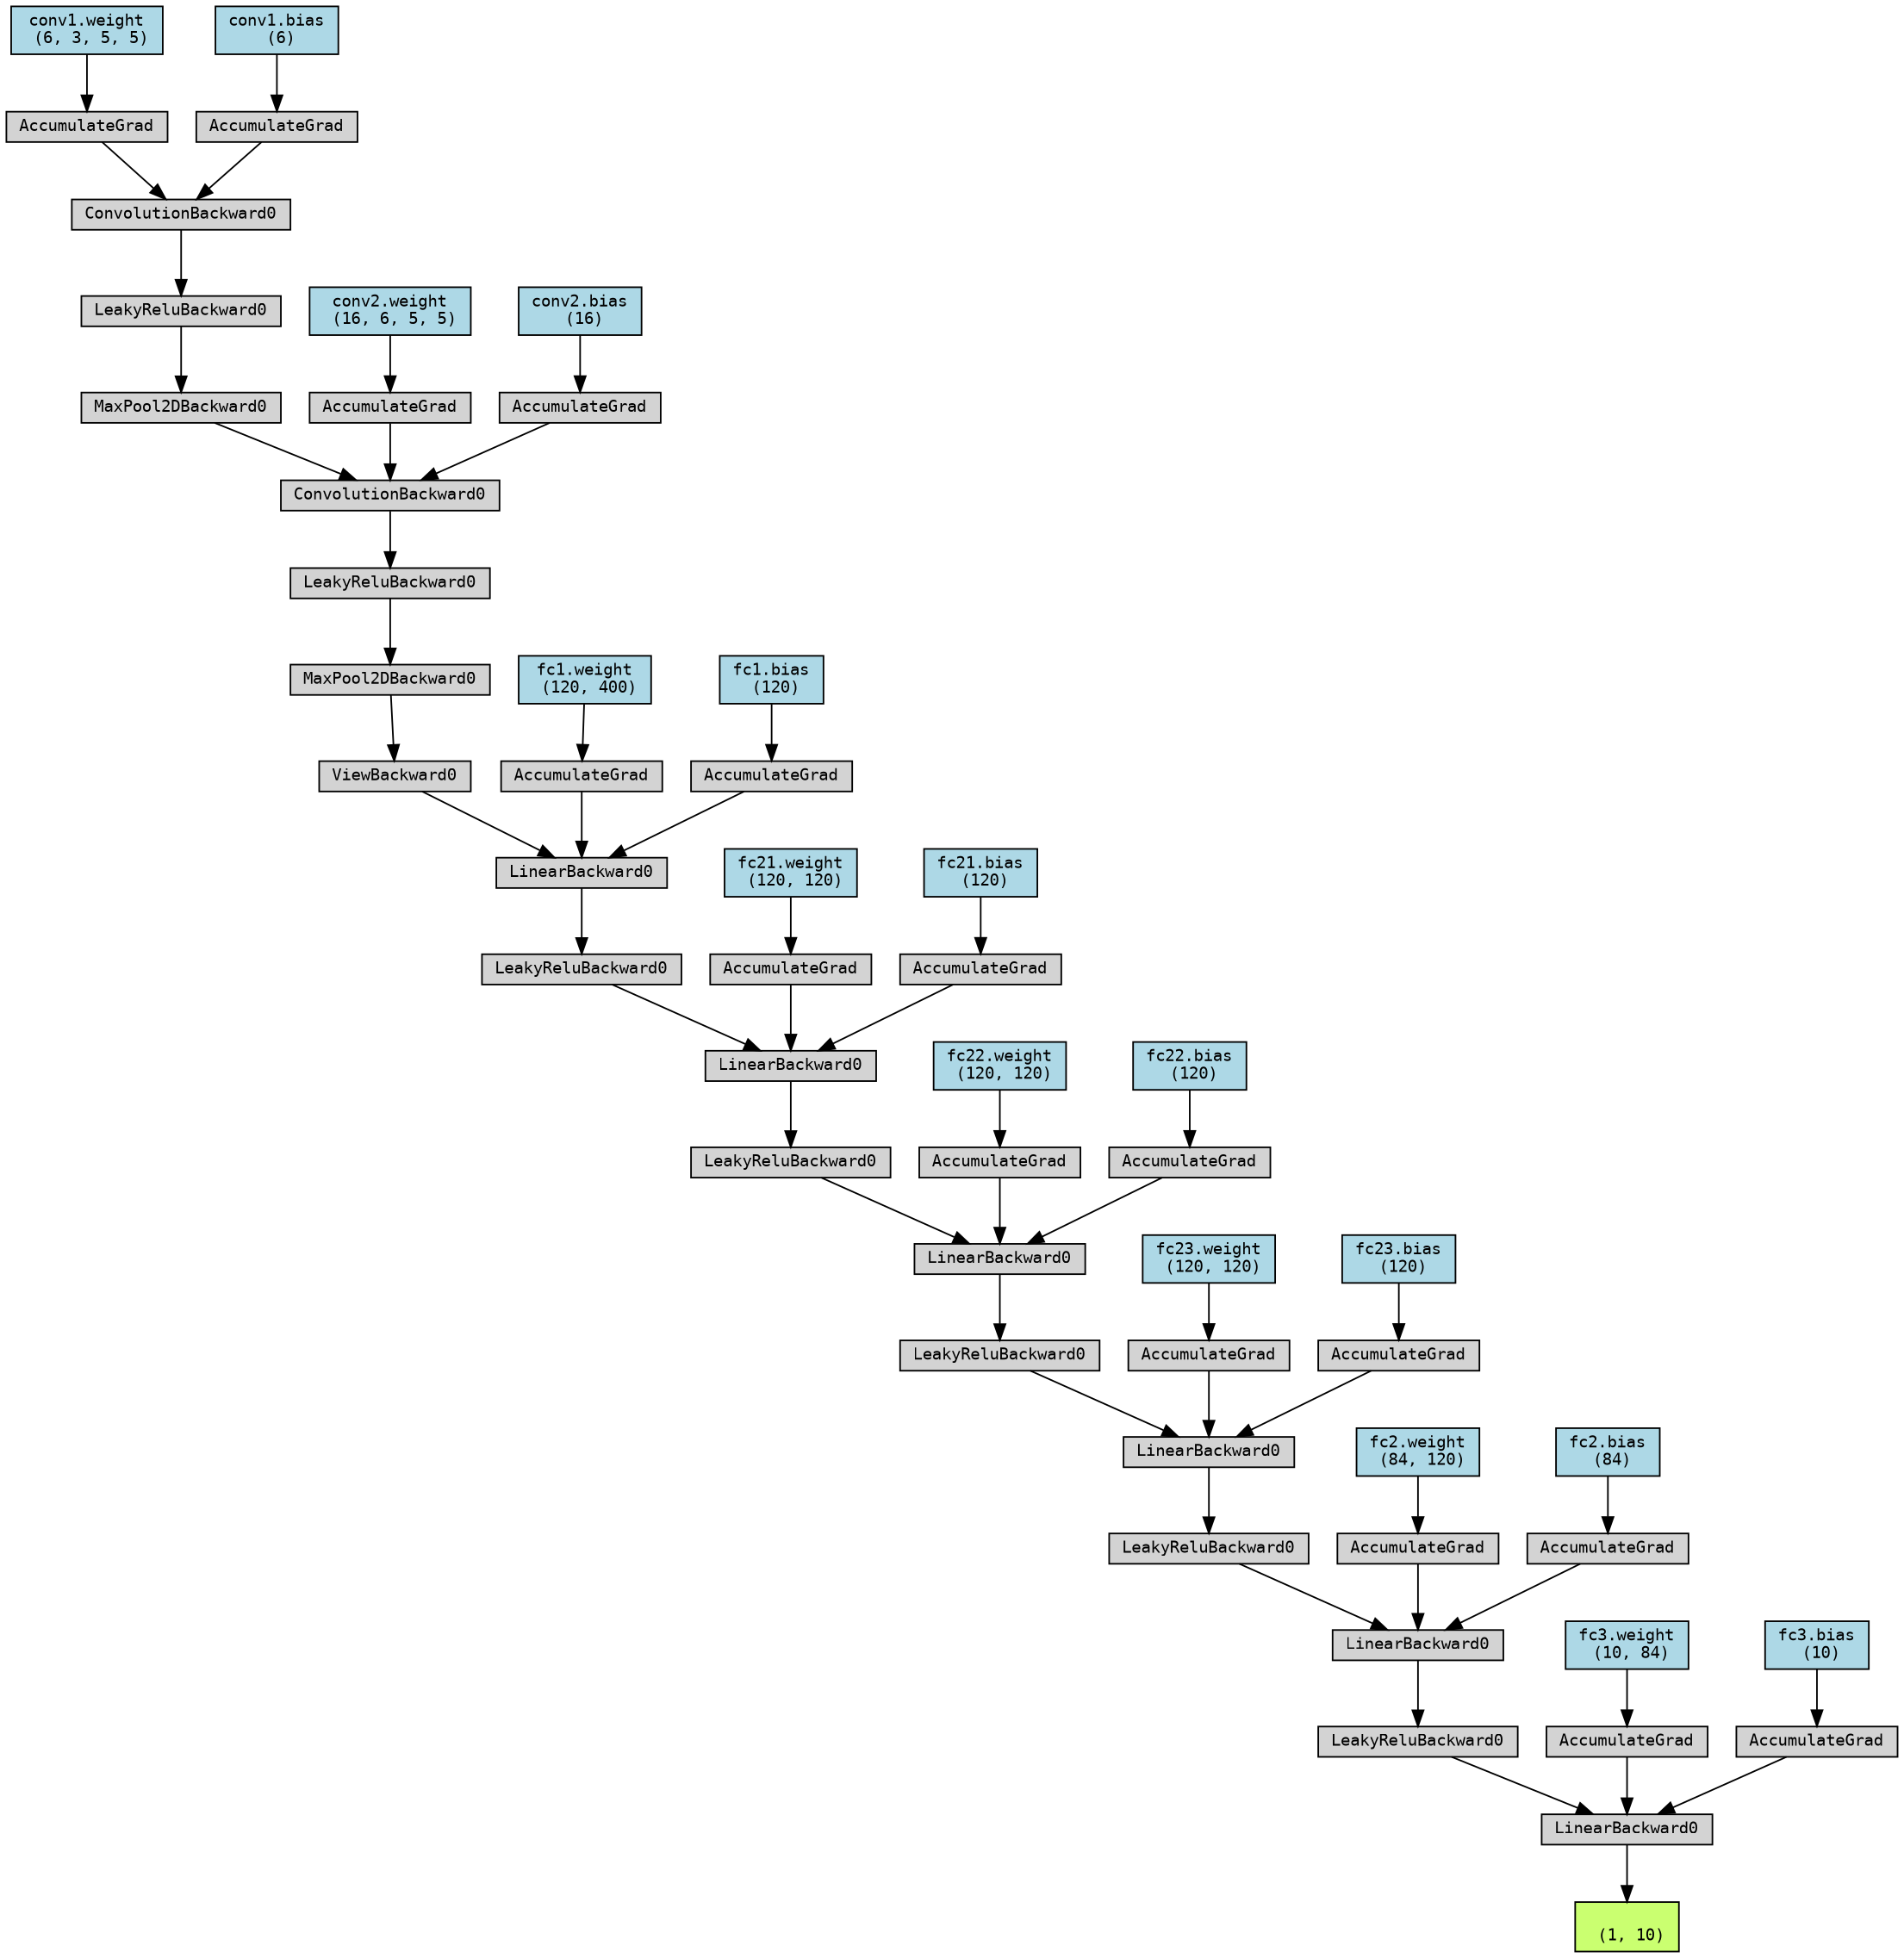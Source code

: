 digraph {
	graph [size="15.149999999999999,15.149999999999999"]
	node [align=left fontname=monospace fontsize=10 height=0.2 ranksep=0.1 shape=box style=filled]
	7682933760 [label="
 (1, 10)" fillcolor=darkolivegreen1]
	7692171584 [label=LinearBackward0]
	7692157952 -> 7692171584
	7692157952 [label=LeakyReluBackward0]
	7692158192 -> 7692157952
	7692158192 [label=LinearBackward0]
	7692158720 -> 7692158192
	7692158720 [label=LeakyReluBackward0]
	7692158528 -> 7692158720
	7692158528 [label=LinearBackward0]
	7692158144 -> 7692158528
	7692158144 [label=LeakyReluBackward0]
	7692159296 -> 7692158144
	7692159296 [label=LinearBackward0]
	7692159104 -> 7692159296
	7692159104 [label=LeakyReluBackward0]
	7692157568 -> 7692159104
	7692157568 [label=LinearBackward0]
	7692157760 -> 7692157568
	7692157760 [label=LeakyReluBackward0]
	7692159776 -> 7692157760
	7692159776 [label=LinearBackward0]
	7692159968 -> 7692159776
	7692159968 [label=ViewBackward0]
	7692159248 -> 7692159968
	7692159248 [label=MaxPool2DBackward0]
	7692162464 -> 7692159248
	7692162464 [label=LeakyReluBackward0]
	7692162656 -> 7692162464
	7692162656 [label=ConvolutionBackward0]
	7692162368 -> 7692162656
	7692162368 [label=MaxPool2DBackward0]
	7692164048 -> 7692162368
	7692164048 [label=LeakyReluBackward0]
	7692164240 -> 7692164048
	7692164240 [label=ConvolutionBackward0]
	7692163952 -> 7692164240
	6590289200 [label="conv1.weight
 (6, 3, 5, 5)" fillcolor=lightblue]
	6590289200 -> 7692163952
	7692163952 [label=AccumulateGrad]
	7692164000 -> 7692164240
	6588999744 [label="conv1.bias
 (6)" fillcolor=lightblue]
	6588999744 -> 7692164000
	7692164000 [label=AccumulateGrad]
	7692162416 -> 7692162656
	6588999344 [label="conv2.weight
 (16, 6, 5, 5)" fillcolor=lightblue]
	6588999344 -> 7692162416
	7692162416 [label=AccumulateGrad]
	7692159680 -> 7692162656
	6588999424 [label="conv2.bias
 (16)" fillcolor=lightblue]
	6588999424 -> 7692159680
	7692159680 [label=AccumulateGrad]
	7692160016 -> 7692159776
	6588999584 [label="fc1.weight
 (120, 400)" fillcolor=lightblue]
	6588999584 -> 7692160016
	7692160016 [label=AccumulateGrad]
	7692157088 -> 7692159776
	6589000144 [label="fc1.bias
 (120)" fillcolor=lightblue]
	6589000144 -> 7692157088
	7692157088 [label=AccumulateGrad]
	7692157472 -> 7692157568
	6588999984 [label="fc21.weight
 (120, 120)" fillcolor=lightblue]
	6588999984 -> 7692157472
	7692157472 [label=AccumulateGrad]
	7692157040 -> 7692157568
	6589000304 [label="fc21.bias
 (120)" fillcolor=lightblue]
	6589000304 -> 7692157040
	7692157040 [label=AccumulateGrad]
	7692159152 -> 7692159296
	6588999904 [label="fc22.weight
 (120, 120)" fillcolor=lightblue]
	6588999904 -> 7692159152
	7692159152 [label=AccumulateGrad]
	7692159440 -> 7692159296
	6589000064 [label="fc22.bias
 (120)" fillcolor=lightblue]
	6589000064 -> 7692159440
	7692159440 [label=AccumulateGrad]
	7692158480 -> 7692158528
	6588996544 [label="fc23.weight
 (120, 120)" fillcolor=lightblue]
	6588996544 -> 7692158480
	7692158480 [label=AccumulateGrad]
	7692158864 -> 7692158528
	6587970992 [label="fc23.bias
 (120)" fillcolor=lightblue]
	6587970992 -> 7692158864
	7692158864 [label=AccumulateGrad]
	7692158912 -> 7692158192
	6587970032 [label="fc2.weight
 (84, 120)" fillcolor=lightblue]
	6587970032 -> 7692158912
	7692158912 [label=AccumulateGrad]
	7692158768 -> 7692158192
	6589199952 [label="fc2.bias
 (84)" fillcolor=lightblue]
	6589199952 -> 7692158768
	7692158768 [label=AccumulateGrad]
	7692172400 -> 7692171584
	6589196992 [label="fc3.weight
 (10, 84)" fillcolor=lightblue]
	6589196992 -> 7692172400
	7692172400 [label=AccumulateGrad]
	7692173264 -> 7692171584
	6589200752 [label="fc3.bias
 (10)" fillcolor=lightblue]
	6589200752 -> 7692173264
	7692173264 [label=AccumulateGrad]
	7692171584 -> 7682933760
}
